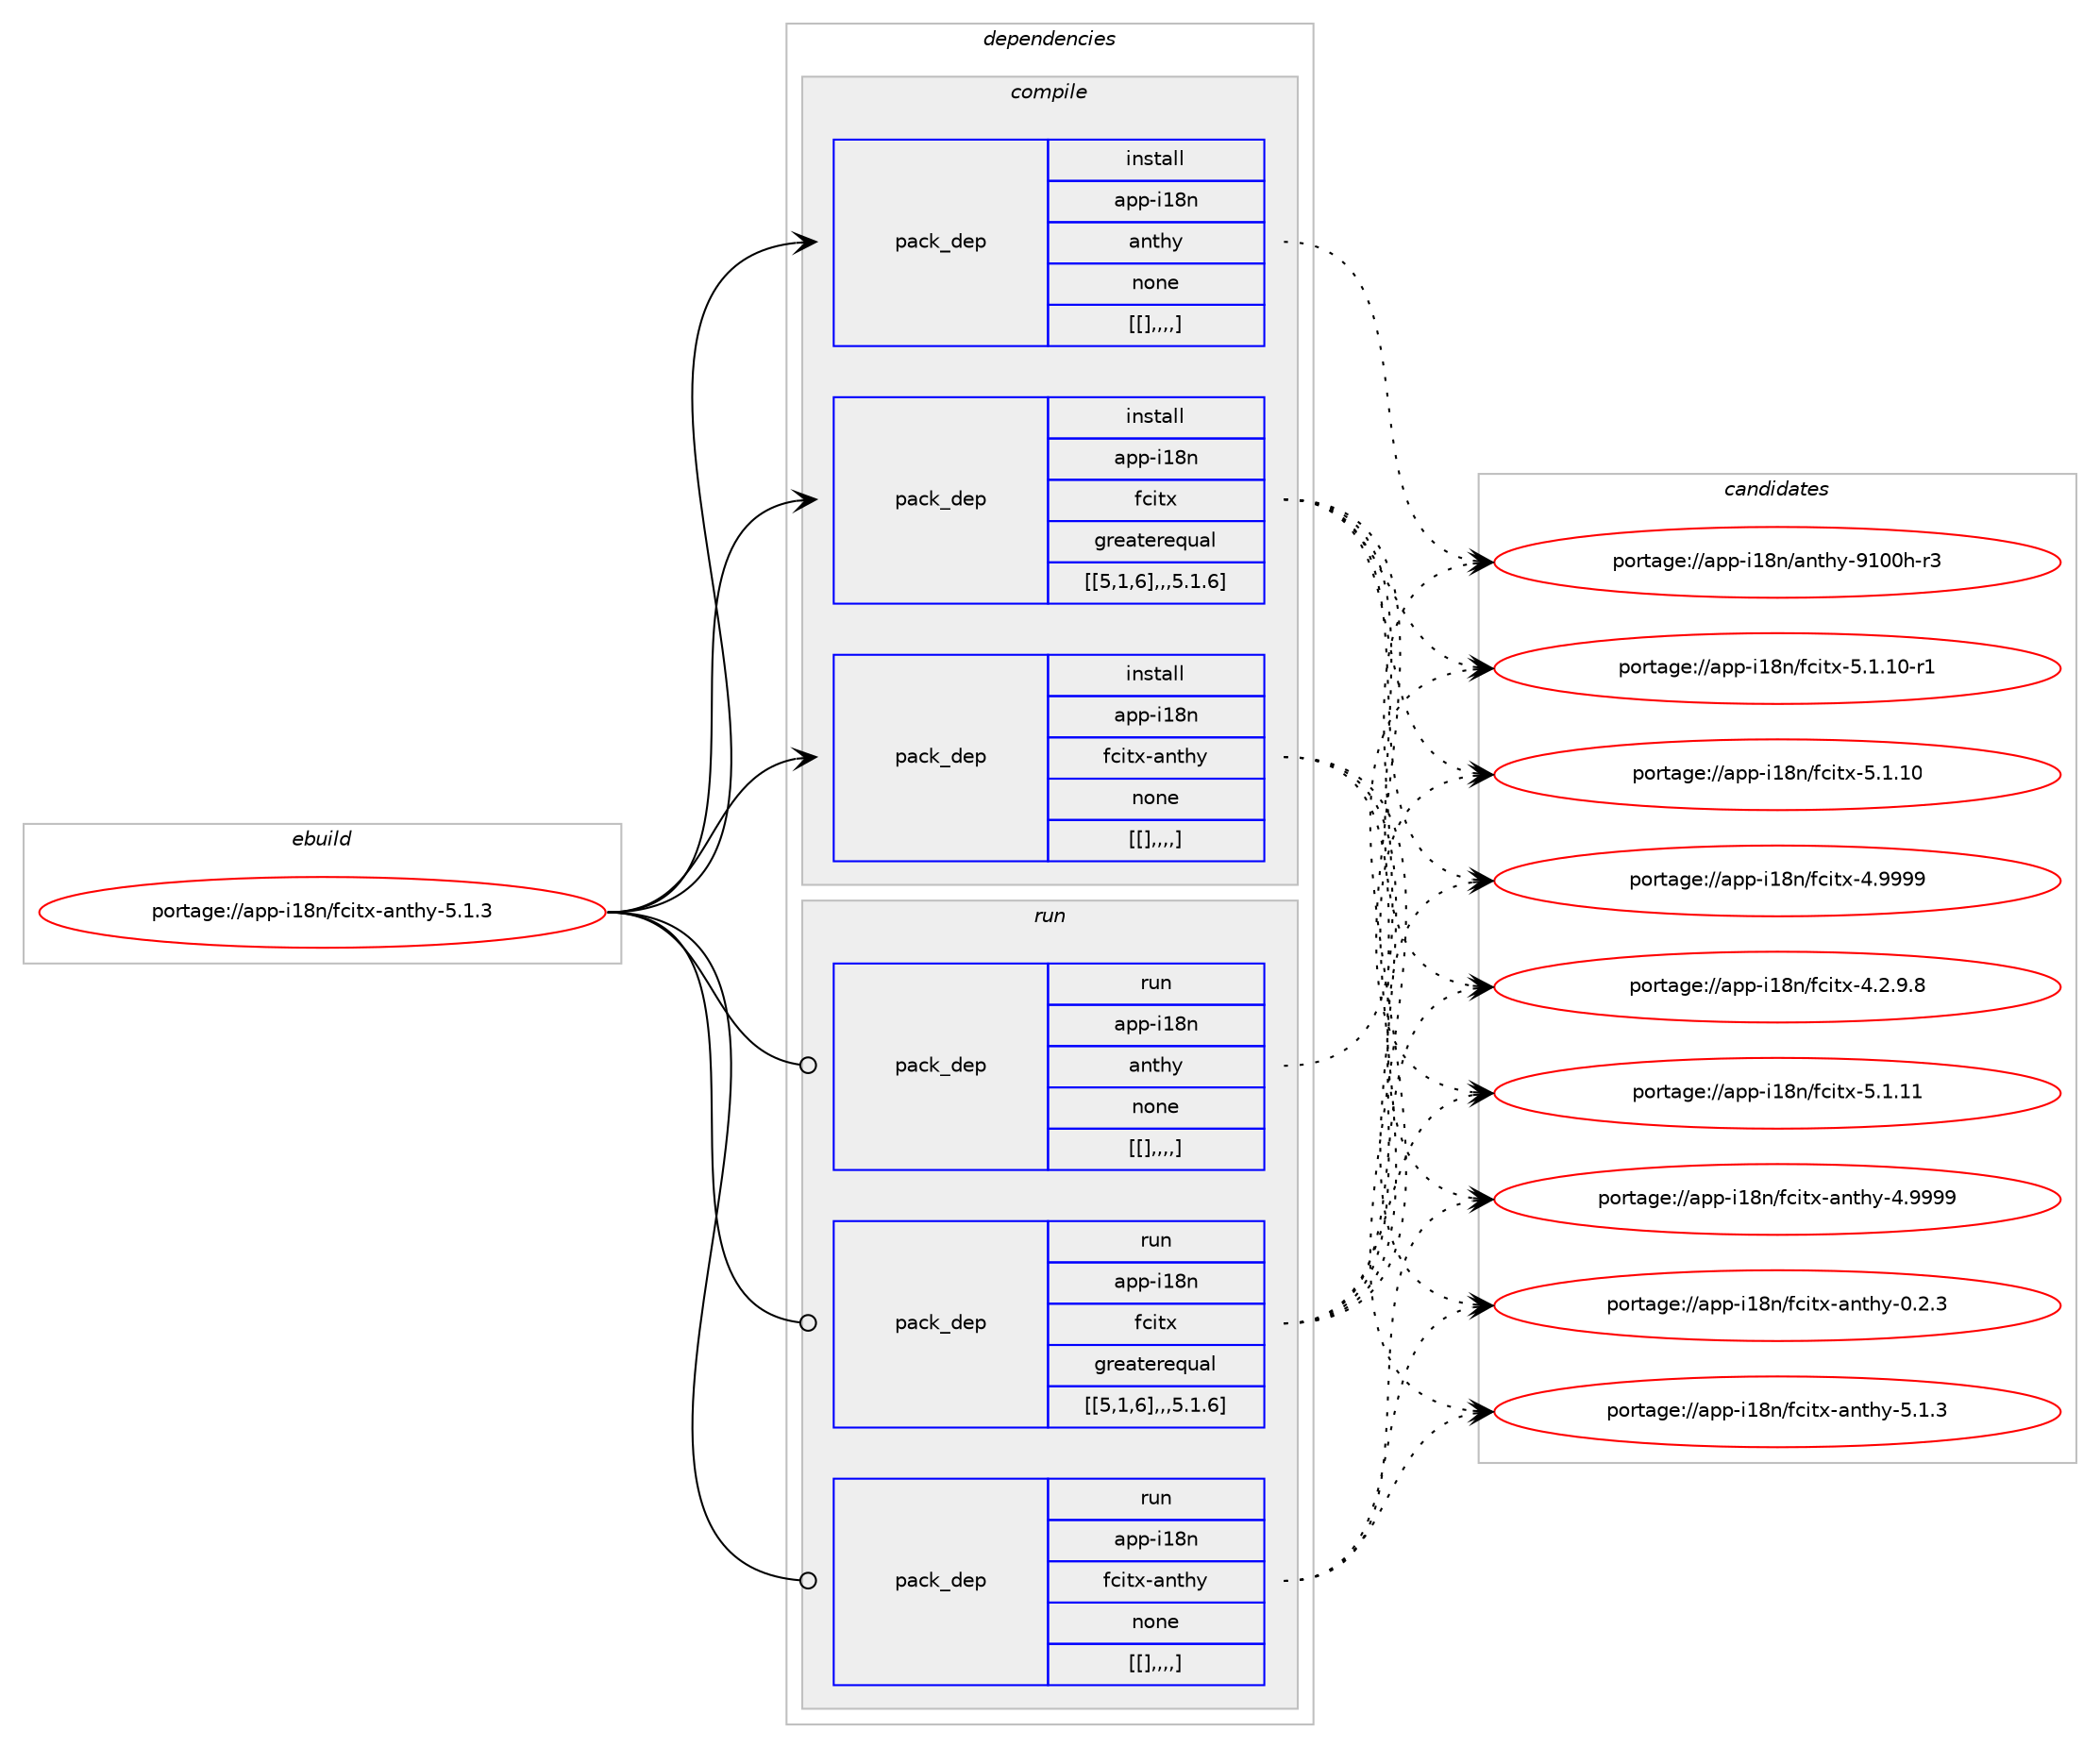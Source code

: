 digraph prolog {

# *************
# Graph options
# *************

newrank=true;
concentrate=true;
compound=true;
graph [rankdir=LR,fontname=Helvetica,fontsize=10,ranksep=1.5];#, ranksep=2.5, nodesep=0.2];
edge  [arrowhead=vee];
node  [fontname=Helvetica,fontsize=10];

# **********
# The ebuild
# **********

subgraph cluster_leftcol {
color=gray;
label=<<i>ebuild</i>>;
id [label="portage://app-i18n/fcitx-anthy-5.1.3", color=red, width=4, href="../app-i18n/fcitx-anthy-5.1.3.svg"];
}

# ****************
# The dependencies
# ****************

subgraph cluster_midcol {
color=gray;
label=<<i>dependencies</i>>;
subgraph cluster_compile {
fillcolor="#eeeeee";
style=filled;
label=<<i>compile</i>>;
subgraph pack26121 {
dependency37916 [label=<<TABLE BORDER="0" CELLBORDER="1" CELLSPACING="0" CELLPADDING="4" WIDTH="220"><TR><TD ROWSPAN="6" CELLPADDING="30">pack_dep</TD></TR><TR><TD WIDTH="110">install</TD></TR><TR><TD>app-i18n</TD></TR><TR><TD>anthy</TD></TR><TR><TD>none</TD></TR><TR><TD>[[],,,,]</TD></TR></TABLE>>, shape=none, color=blue];
}
id:e -> dependency37916:w [weight=20,style="solid",arrowhead="vee"];
subgraph pack26123 {
dependency38052 [label=<<TABLE BORDER="0" CELLBORDER="1" CELLSPACING="0" CELLPADDING="4" WIDTH="220"><TR><TD ROWSPAN="6" CELLPADDING="30">pack_dep</TD></TR><TR><TD WIDTH="110">install</TD></TR><TR><TD>app-i18n</TD></TR><TR><TD>fcitx</TD></TR><TR><TD>greaterequal</TD></TR><TR><TD>[[5,1,6],,,5.1.6]</TD></TR></TABLE>>, shape=none, color=blue];
}
id:e -> dependency38052:w [weight=20,style="solid",arrowhead="vee"];
subgraph pack26219 {
dependency38076 [label=<<TABLE BORDER="0" CELLBORDER="1" CELLSPACING="0" CELLPADDING="4" WIDTH="220"><TR><TD ROWSPAN="6" CELLPADDING="30">pack_dep</TD></TR><TR><TD WIDTH="110">install</TD></TR><TR><TD>app-i18n</TD></TR><TR><TD>fcitx-anthy</TD></TR><TR><TD>none</TD></TR><TR><TD>[[],,,,]</TD></TR></TABLE>>, shape=none, color=blue];
}
id:e -> dependency38076:w [weight=20,style="solid",arrowhead="vee"];
}
subgraph cluster_compileandrun {
fillcolor="#eeeeee";
style=filled;
label=<<i>compile and run</i>>;
}
subgraph cluster_run {
fillcolor="#eeeeee";
style=filled;
label=<<i>run</i>>;
subgraph pack26221 {
dependency38115 [label=<<TABLE BORDER="0" CELLBORDER="1" CELLSPACING="0" CELLPADDING="4" WIDTH="220"><TR><TD ROWSPAN="6" CELLPADDING="30">pack_dep</TD></TR><TR><TD WIDTH="110">run</TD></TR><TR><TD>app-i18n</TD></TR><TR><TD>anthy</TD></TR><TR><TD>none</TD></TR><TR><TD>[[],,,,]</TD></TR></TABLE>>, shape=none, color=blue];
}
id:e -> dependency38115:w [weight=20,style="solid",arrowhead="odot"];
subgraph pack26248 {
dependency38167 [label=<<TABLE BORDER="0" CELLBORDER="1" CELLSPACING="0" CELLPADDING="4" WIDTH="220"><TR><TD ROWSPAN="6" CELLPADDING="30">pack_dep</TD></TR><TR><TD WIDTH="110">run</TD></TR><TR><TD>app-i18n</TD></TR><TR><TD>fcitx</TD></TR><TR><TD>greaterequal</TD></TR><TR><TD>[[5,1,6],,,5.1.6]</TD></TR></TABLE>>, shape=none, color=blue];
}
id:e -> dependency38167:w [weight=20,style="solid",arrowhead="odot"];
subgraph pack26317 {
dependency38237 [label=<<TABLE BORDER="0" CELLBORDER="1" CELLSPACING="0" CELLPADDING="4" WIDTH="220"><TR><TD ROWSPAN="6" CELLPADDING="30">pack_dep</TD></TR><TR><TD WIDTH="110">run</TD></TR><TR><TD>app-i18n</TD></TR><TR><TD>fcitx-anthy</TD></TR><TR><TD>none</TD></TR><TR><TD>[[],,,,]</TD></TR></TABLE>>, shape=none, color=blue];
}
id:e -> dependency38237:w [weight=20,style="solid",arrowhead="odot"];
}
}

# **************
# The candidates
# **************

subgraph cluster_choices {
rank=same;
color=gray;
label=<<i>candidates</i>>;

subgraph choice22331 {
color=black;
nodesep=1;
choice97112112451054956110479711011610412145574948481044511451 [label="portage://app-i18n/anthy-9100h-r3", color=red, width=4,href="../app-i18n/anthy-9100h-r3.svg"];
dependency37916:e -> choice97112112451054956110479711011610412145574948481044511451:w [style=dotted,weight="100"];
}
subgraph choice22366 {
color=black;
nodesep=1;
choice97112112451054956110471029910511612045534649464949 [label="portage://app-i18n/fcitx-5.1.11", color=red, width=4,href="../app-i18n/fcitx-5.1.11.svg"];
choice971121124510549561104710299105116120455346494649484511449 [label="portage://app-i18n/fcitx-5.1.10-r1", color=red, width=4,href="../app-i18n/fcitx-5.1.10-r1.svg"];
choice97112112451054956110471029910511612045534649464948 [label="portage://app-i18n/fcitx-5.1.10", color=red, width=4,href="../app-i18n/fcitx-5.1.10.svg"];
choice97112112451054956110471029910511612045524657575757 [label="portage://app-i18n/fcitx-4.9999", color=red, width=4,href="../app-i18n/fcitx-4.9999.svg"];
choice9711211245105495611047102991051161204552465046574656 [label="portage://app-i18n/fcitx-4.2.9.8", color=red, width=4,href="../app-i18n/fcitx-4.2.9.8.svg"];
dependency38052:e -> choice97112112451054956110471029910511612045534649464949:w [style=dotted,weight="100"];
dependency38052:e -> choice971121124510549561104710299105116120455346494649484511449:w [style=dotted,weight="100"];
dependency38052:e -> choice97112112451054956110471029910511612045534649464948:w [style=dotted,weight="100"];
dependency38052:e -> choice97112112451054956110471029910511612045524657575757:w [style=dotted,weight="100"];
dependency38052:e -> choice9711211245105495611047102991051161204552465046574656:w [style=dotted,weight="100"];
}
subgraph choice22390 {
color=black;
nodesep=1;
choice9711211245105495611047102991051161204597110116104121455346494651 [label="portage://app-i18n/fcitx-anthy-5.1.3", color=red, width=4,href="../app-i18n/fcitx-anthy-5.1.3.svg"];
choice971121124510549561104710299105116120459711011610412145524657575757 [label="portage://app-i18n/fcitx-anthy-4.9999", color=red, width=4,href="../app-i18n/fcitx-anthy-4.9999.svg"];
choice9711211245105495611047102991051161204597110116104121454846504651 [label="portage://app-i18n/fcitx-anthy-0.2.3", color=red, width=4,href="../app-i18n/fcitx-anthy-0.2.3.svg"];
dependency38076:e -> choice9711211245105495611047102991051161204597110116104121455346494651:w [style=dotted,weight="100"];
dependency38076:e -> choice971121124510549561104710299105116120459711011610412145524657575757:w [style=dotted,weight="100"];
dependency38076:e -> choice9711211245105495611047102991051161204597110116104121454846504651:w [style=dotted,weight="100"];
}
subgraph choice22401 {
color=black;
nodesep=1;
choice97112112451054956110479711011610412145574948481044511451 [label="portage://app-i18n/anthy-9100h-r3", color=red, width=4,href="../app-i18n/anthy-9100h-r3.svg"];
dependency38115:e -> choice97112112451054956110479711011610412145574948481044511451:w [style=dotted,weight="100"];
}
subgraph choice22416 {
color=black;
nodesep=1;
choice97112112451054956110471029910511612045534649464949 [label="portage://app-i18n/fcitx-5.1.11", color=red, width=4,href="../app-i18n/fcitx-5.1.11.svg"];
choice971121124510549561104710299105116120455346494649484511449 [label="portage://app-i18n/fcitx-5.1.10-r1", color=red, width=4,href="../app-i18n/fcitx-5.1.10-r1.svg"];
choice97112112451054956110471029910511612045534649464948 [label="portage://app-i18n/fcitx-5.1.10", color=red, width=4,href="../app-i18n/fcitx-5.1.10.svg"];
choice97112112451054956110471029910511612045524657575757 [label="portage://app-i18n/fcitx-4.9999", color=red, width=4,href="../app-i18n/fcitx-4.9999.svg"];
choice9711211245105495611047102991051161204552465046574656 [label="portage://app-i18n/fcitx-4.2.9.8", color=red, width=4,href="../app-i18n/fcitx-4.2.9.8.svg"];
dependency38167:e -> choice97112112451054956110471029910511612045534649464949:w [style=dotted,weight="100"];
dependency38167:e -> choice971121124510549561104710299105116120455346494649484511449:w [style=dotted,weight="100"];
dependency38167:e -> choice97112112451054956110471029910511612045534649464948:w [style=dotted,weight="100"];
dependency38167:e -> choice97112112451054956110471029910511612045524657575757:w [style=dotted,weight="100"];
dependency38167:e -> choice9711211245105495611047102991051161204552465046574656:w [style=dotted,weight="100"];
}
subgraph choice22421 {
color=black;
nodesep=1;
choice9711211245105495611047102991051161204597110116104121455346494651 [label="portage://app-i18n/fcitx-anthy-5.1.3", color=red, width=4,href="../app-i18n/fcitx-anthy-5.1.3.svg"];
choice971121124510549561104710299105116120459711011610412145524657575757 [label="portage://app-i18n/fcitx-anthy-4.9999", color=red, width=4,href="../app-i18n/fcitx-anthy-4.9999.svg"];
choice9711211245105495611047102991051161204597110116104121454846504651 [label="portage://app-i18n/fcitx-anthy-0.2.3", color=red, width=4,href="../app-i18n/fcitx-anthy-0.2.3.svg"];
dependency38237:e -> choice9711211245105495611047102991051161204597110116104121455346494651:w [style=dotted,weight="100"];
dependency38237:e -> choice971121124510549561104710299105116120459711011610412145524657575757:w [style=dotted,weight="100"];
dependency38237:e -> choice9711211245105495611047102991051161204597110116104121454846504651:w [style=dotted,weight="100"];
}
}

}
